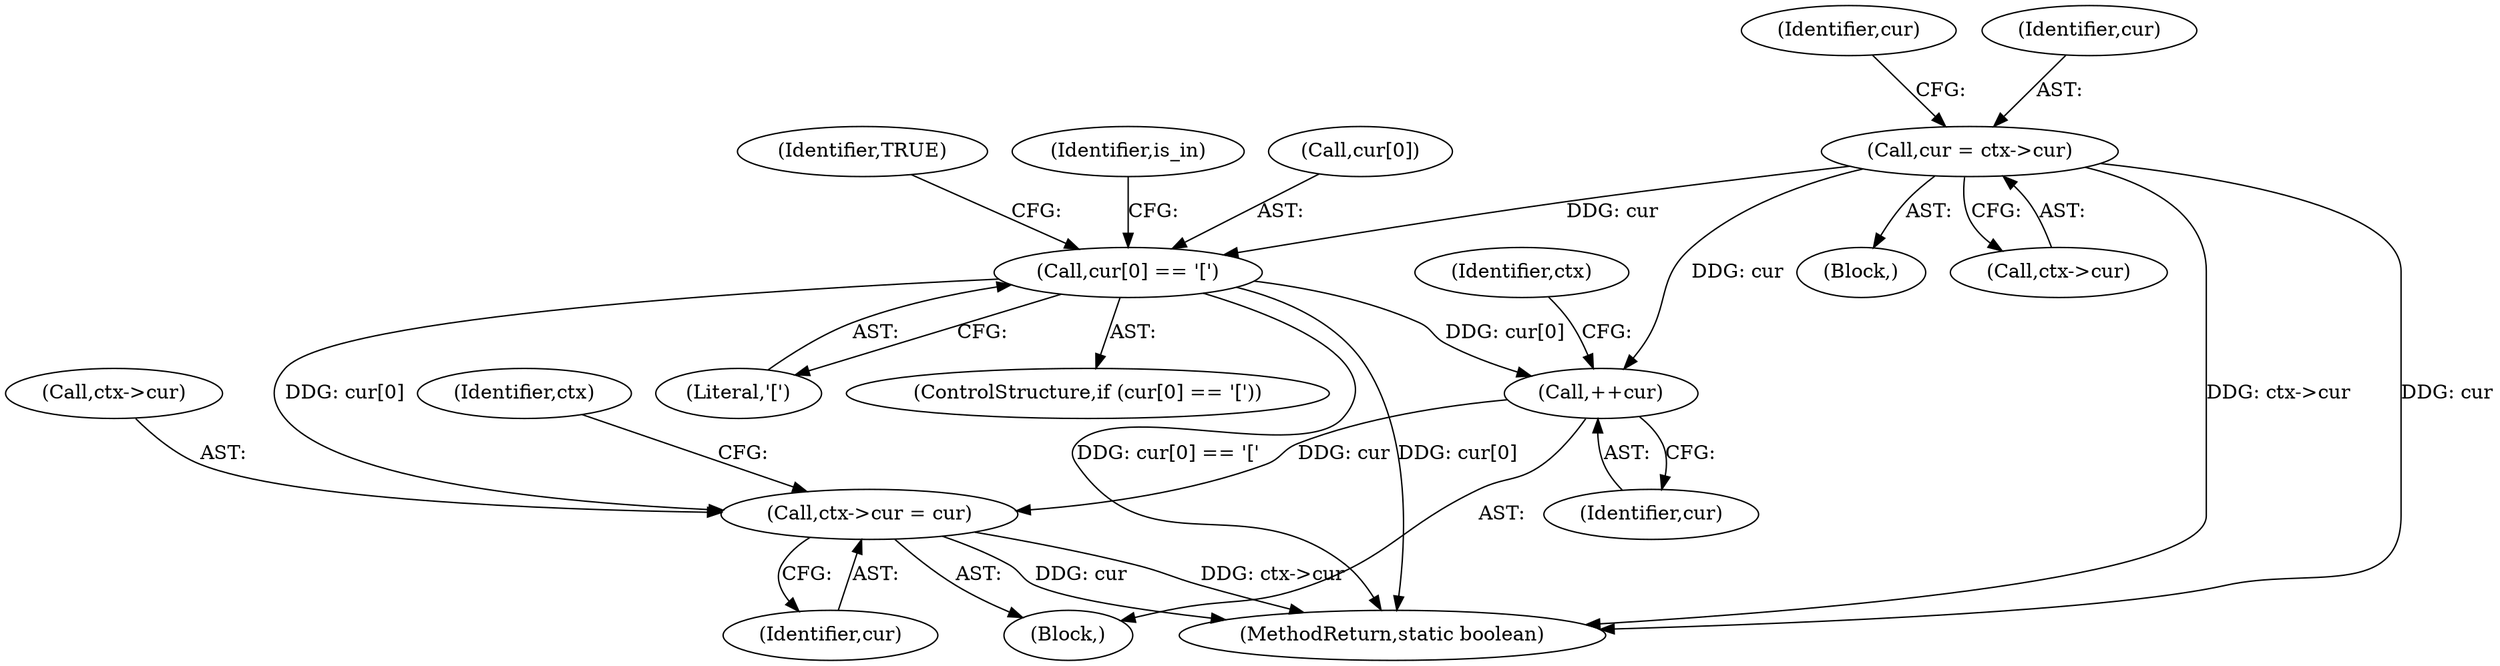 digraph "0_virglrenderer_e534b51ca3c3cd25f3990589932a9ed711c59b27@array" {
"1001343" [label="(Call,cur[0] == '[')"];
"1001334" [label="(Call,cur = ctx->cur)"];
"1001363" [label="(Call,++cur)"];
"1001365" [label="(Call,ctx->cur = cur)"];
"1001366" [label="(Call,ctx->cur)"];
"1001341" [label="(Identifier,cur)"];
"1001369" [label="(Identifier,cur)"];
"1001351" [label="(Identifier,is_in)"];
"1001373" [label="(Identifier,ctx)"];
"1001343" [label="(Call,cur[0] == '[')"];
"1001347" [label="(Literal,'[')"];
"1001348" [label="(Block,)"];
"1001367" [label="(Identifier,ctx)"];
"1001364" [label="(Identifier,cur)"];
"1004167" [label="(MethodReturn,static boolean)"];
"1001344" [label="(Call,cur[0])"];
"1001334" [label="(Call,cur = ctx->cur)"];
"1001365" [label="(Call,ctx->cur = cur)"];
"1001342" [label="(ControlStructure,if (cur[0] == '['))"];
"1001307" [label="(Block,)"];
"1001335" [label="(Identifier,cur)"];
"1001425" [label="(Identifier,TRUE)"];
"1001363" [label="(Call,++cur)"];
"1001336" [label="(Call,ctx->cur)"];
"1001343" -> "1001342"  [label="AST: "];
"1001343" -> "1001347"  [label="CFG: "];
"1001344" -> "1001343"  [label="AST: "];
"1001347" -> "1001343"  [label="AST: "];
"1001351" -> "1001343"  [label="CFG: "];
"1001425" -> "1001343"  [label="CFG: "];
"1001343" -> "1004167"  [label="DDG: cur[0] == '['"];
"1001343" -> "1004167"  [label="DDG: cur[0]"];
"1001334" -> "1001343"  [label="DDG: cur"];
"1001343" -> "1001363"  [label="DDG: cur[0]"];
"1001343" -> "1001365"  [label="DDG: cur[0]"];
"1001334" -> "1001307"  [label="AST: "];
"1001334" -> "1001336"  [label="CFG: "];
"1001335" -> "1001334"  [label="AST: "];
"1001336" -> "1001334"  [label="AST: "];
"1001341" -> "1001334"  [label="CFG: "];
"1001334" -> "1004167"  [label="DDG: cur"];
"1001334" -> "1004167"  [label="DDG: ctx->cur"];
"1001334" -> "1001363"  [label="DDG: cur"];
"1001363" -> "1001348"  [label="AST: "];
"1001363" -> "1001364"  [label="CFG: "];
"1001364" -> "1001363"  [label="AST: "];
"1001367" -> "1001363"  [label="CFG: "];
"1001363" -> "1001365"  [label="DDG: cur"];
"1001365" -> "1001348"  [label="AST: "];
"1001365" -> "1001369"  [label="CFG: "];
"1001366" -> "1001365"  [label="AST: "];
"1001369" -> "1001365"  [label="AST: "];
"1001373" -> "1001365"  [label="CFG: "];
"1001365" -> "1004167"  [label="DDG: ctx->cur"];
"1001365" -> "1004167"  [label="DDG: cur"];
}
